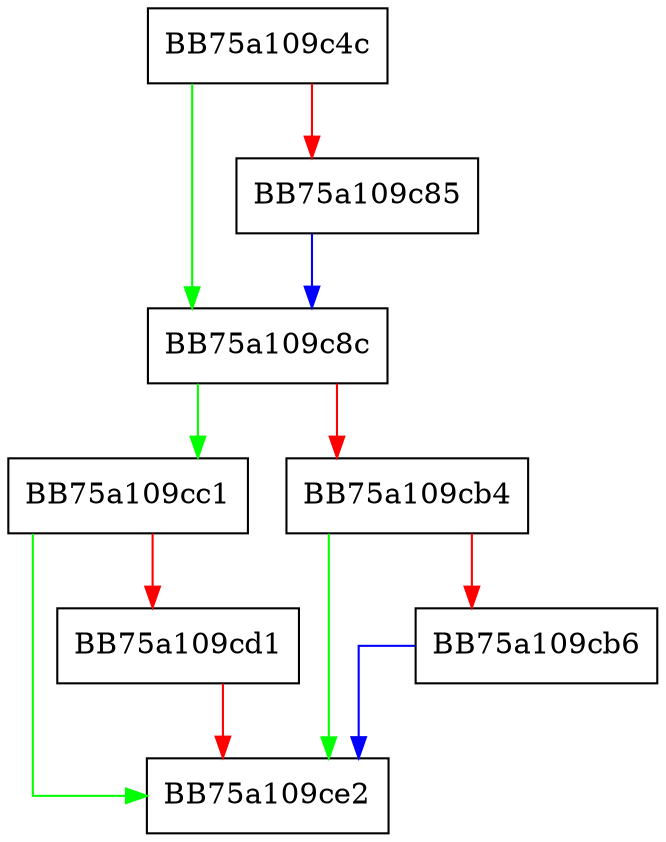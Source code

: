 digraph TraceLoggingRegisterEx_EventRegister_MpEventSetInformation {
  node [shape="box"];
  graph [splines=ortho];
  BB75a109c4c -> BB75a109c8c [color="green"];
  BB75a109c4c -> BB75a109c85 [color="red"];
  BB75a109c85 -> BB75a109c8c [color="blue"];
  BB75a109c8c -> BB75a109cc1 [color="green"];
  BB75a109c8c -> BB75a109cb4 [color="red"];
  BB75a109cb4 -> BB75a109ce2 [color="green"];
  BB75a109cb4 -> BB75a109cb6 [color="red"];
  BB75a109cb6 -> BB75a109ce2 [color="blue"];
  BB75a109cc1 -> BB75a109ce2 [color="green"];
  BB75a109cc1 -> BB75a109cd1 [color="red"];
  BB75a109cd1 -> BB75a109ce2 [color="red"];
}